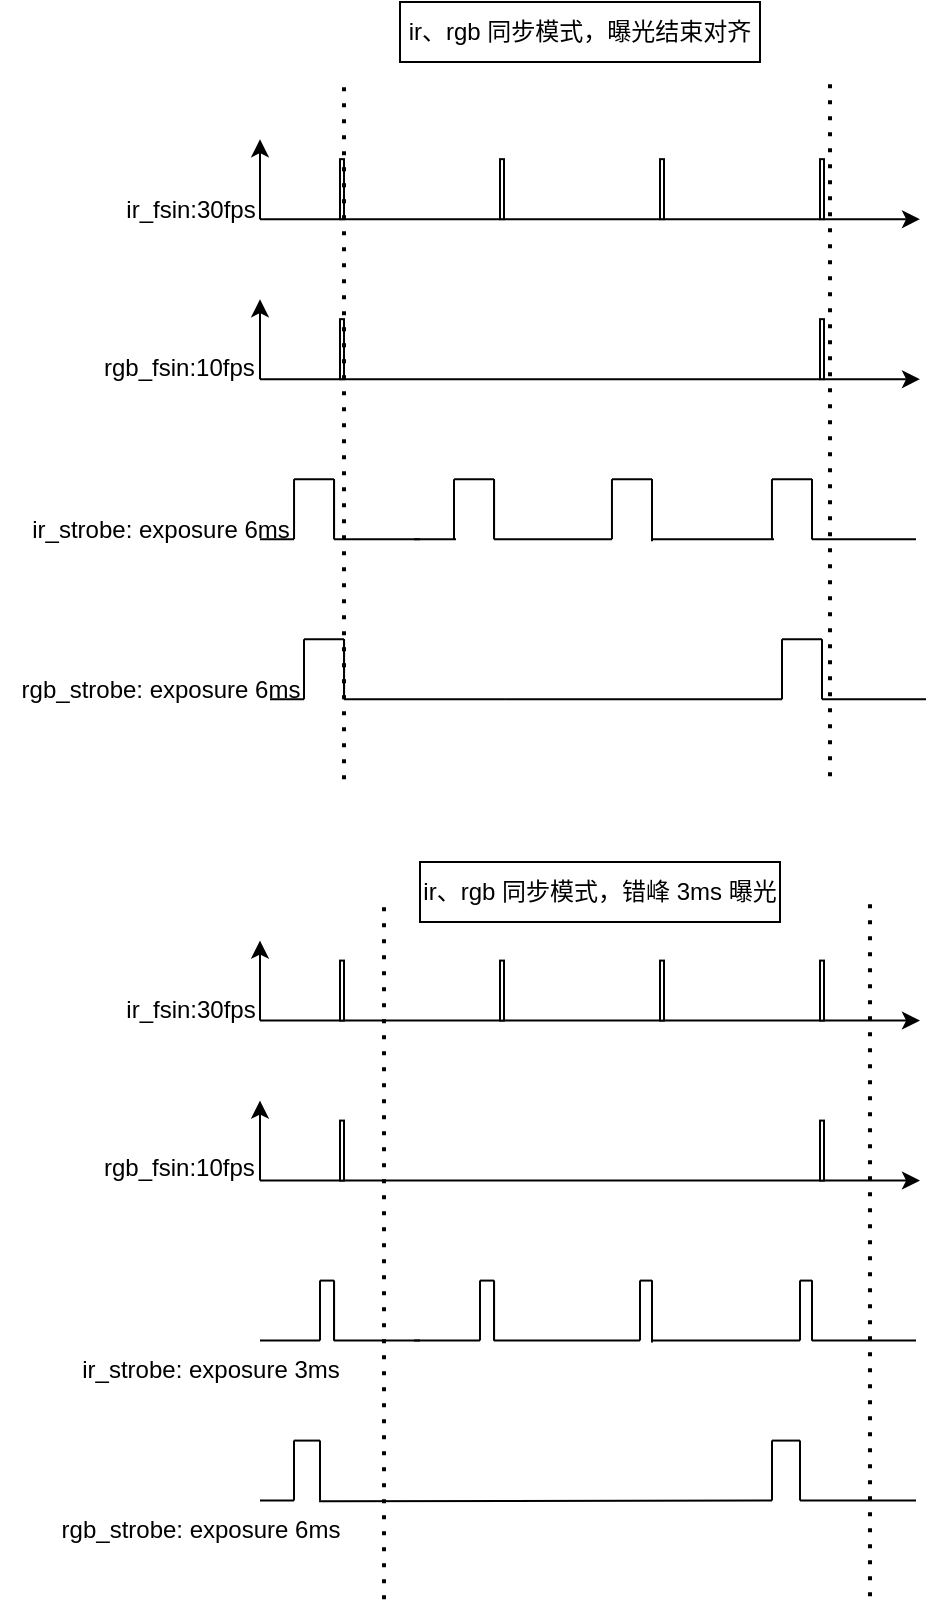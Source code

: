 <mxfile version="28.2.0">
  <diagram id="C5RBs43oDa-KdzZeNtuy" name="Page-1">
    <mxGraphModel dx="1371" dy="796" grid="1" gridSize="10" guides="1" tooltips="1" connect="1" arrows="1" fold="1" page="1" pageScale="1" pageWidth="393699999996" pageHeight="39370000000000000" math="0" shadow="0">
      <root>
        <mxCell id="WIyWlLk6GJQsqaUBKTNV-0" />
        <mxCell id="WIyWlLk6GJQsqaUBKTNV-1" parent="WIyWlLk6GJQsqaUBKTNV-0" />
        <mxCell id="ioiUGn3sO733AsgO1TPS-50" value="" style="endArrow=classic;html=1;rounded=0;" parent="WIyWlLk6GJQsqaUBKTNV-1" edge="1">
          <mxGeometry width="50" height="50" relative="1" as="geometry">
            <mxPoint x="160" y="519.296" as="sourcePoint" />
            <mxPoint x="490" y="519.296" as="targetPoint" />
          </mxGeometry>
        </mxCell>
        <mxCell id="ioiUGn3sO733AsgO1TPS-51" value="" style="html=1;points=[[0,0,0,0,5],[0,1,0,0,-5],[1,0,0,0,5],[1,1,0,0,-5]];perimeter=orthogonalPerimeter;outlineConnect=0;targetShapes=umlLifeline;portConstraint=eastwest;newEdgeStyle={&quot;curved&quot;:0,&quot;rounded&quot;:0};" parent="WIyWlLk6GJQsqaUBKTNV-1" vertex="1">
          <mxGeometry x="200" y="489.296" width="2" height="30" as="geometry" />
        </mxCell>
        <mxCell id="ioiUGn3sO733AsgO1TPS-52" value="" style="html=1;points=[[0,0,0,0,5],[0,1,0,0,-5],[1,0,0,0,5],[1,1,0,0,-5]];perimeter=orthogonalPerimeter;outlineConnect=0;targetShapes=umlLifeline;portConstraint=eastwest;newEdgeStyle={&quot;curved&quot;:0,&quot;rounded&quot;:0};" parent="WIyWlLk6GJQsqaUBKTNV-1" vertex="1">
          <mxGeometry x="440" y="489.296" width="2" height="30" as="geometry" />
        </mxCell>
        <mxCell id="ioiUGn3sO733AsgO1TPS-53" value="" style="endArrow=classic;html=1;rounded=0;" parent="WIyWlLk6GJQsqaUBKTNV-1" edge="1">
          <mxGeometry width="50" height="50" relative="1" as="geometry">
            <mxPoint x="160" y="599.296" as="sourcePoint" />
            <mxPoint x="490" y="599.296" as="targetPoint" />
          </mxGeometry>
        </mxCell>
        <mxCell id="ioiUGn3sO733AsgO1TPS-54" value="" style="html=1;points=[[0,0,0,0,5],[0,1,0,0,-5],[1,0,0,0,5],[1,1,0,0,-5]];perimeter=orthogonalPerimeter;outlineConnect=0;targetShapes=umlLifeline;portConstraint=eastwest;newEdgeStyle={&quot;curved&quot;:0,&quot;rounded&quot;:0};" parent="WIyWlLk6GJQsqaUBKTNV-1" vertex="1">
          <mxGeometry x="200" y="569.296" width="2" height="30" as="geometry" />
        </mxCell>
        <mxCell id="ioiUGn3sO733AsgO1TPS-55" value="" style="html=1;points=[[0,0,0,0,5],[0,1,0,0,-5],[1,0,0,0,5],[1,1,0,0,-5]];perimeter=orthogonalPerimeter;outlineConnect=0;targetShapes=umlLifeline;portConstraint=eastwest;newEdgeStyle={&quot;curved&quot;:0,&quot;rounded&quot;:0};" parent="WIyWlLk6GJQsqaUBKTNV-1" vertex="1">
          <mxGeometry x="440" y="569.296" width="2" height="30" as="geometry" />
        </mxCell>
        <mxCell id="ioiUGn3sO733AsgO1TPS-56" value="" style="endArrow=classic;html=1;rounded=0;" parent="WIyWlLk6GJQsqaUBKTNV-1" edge="1">
          <mxGeometry width="50" height="50" relative="1" as="geometry">
            <mxPoint x="160" y="519.296" as="sourcePoint" />
            <mxPoint x="160" y="479.296" as="targetPoint" />
          </mxGeometry>
        </mxCell>
        <mxCell id="ioiUGn3sO733AsgO1TPS-57" value="ir_fsin:30fps" style="text;html=1;align=center;verticalAlign=middle;resizable=0;points=[];autosize=1;strokeColor=none;fillColor=none;" parent="WIyWlLk6GJQsqaUBKTNV-1" vertex="1">
          <mxGeometry x="80" y="499.296" width="90" height="30" as="geometry" />
        </mxCell>
        <mxCell id="ioiUGn3sO733AsgO1TPS-58" value="" style="endArrow=classic;html=1;rounded=0;" parent="WIyWlLk6GJQsqaUBKTNV-1" edge="1">
          <mxGeometry width="50" height="50" relative="1" as="geometry">
            <mxPoint x="160" y="599.296" as="sourcePoint" />
            <mxPoint x="160" y="559.296" as="targetPoint" />
          </mxGeometry>
        </mxCell>
        <mxCell id="ioiUGn3sO733AsgO1TPS-59" value="ir_strobe: exposure 3ms" style="text;html=1;align=center;verticalAlign=middle;resizable=0;points=[];autosize=1;strokeColor=none;fillColor=none;container=0;" parent="WIyWlLk6GJQsqaUBKTNV-1" vertex="1">
          <mxGeometry x="60" y="679.296" width="150" height="30" as="geometry" />
        </mxCell>
        <mxCell id="ioiUGn3sO733AsgO1TPS-60" value="rgb_strobe: exposure 6ms" style="text;html=1;align=center;verticalAlign=middle;resizable=0;points=[];autosize=1;strokeColor=none;fillColor=none;container=0;" parent="WIyWlLk6GJQsqaUBKTNV-1" vertex="1">
          <mxGeometry x="50" y="759.296" width="160" height="30" as="geometry" />
        </mxCell>
        <mxCell id="ioiUGn3sO733AsgO1TPS-61" value="" style="endArrow=none;html=1;rounded=0;" parent="WIyWlLk6GJQsqaUBKTNV-1" edge="1">
          <mxGeometry width="50" height="50" relative="1" as="geometry">
            <mxPoint x="177" y="759.296" as="sourcePoint" />
            <mxPoint x="177" y="729.296" as="targetPoint" />
          </mxGeometry>
        </mxCell>
        <mxCell id="ioiUGn3sO733AsgO1TPS-62" value="" style="endArrow=none;html=1;rounded=0;exitX=0.714;exitY=1;exitDx=0;exitDy=0;exitPerimeter=0;" parent="WIyWlLk6GJQsqaUBKTNV-1" edge="1">
          <mxGeometry width="50" height="50" relative="1" as="geometry">
            <mxPoint x="177.02" y="729.296" as="sourcePoint" />
            <mxPoint x="190" y="729.293" as="targetPoint" />
          </mxGeometry>
        </mxCell>
        <mxCell id="ioiUGn3sO733AsgO1TPS-63" value="" style="endArrow=none;html=1;rounded=0;" parent="WIyWlLk6GJQsqaUBKTNV-1" edge="1">
          <mxGeometry width="50" height="50" relative="1" as="geometry">
            <mxPoint x="190" y="759.296" as="sourcePoint" />
            <mxPoint x="190" y="729.296" as="targetPoint" />
          </mxGeometry>
        </mxCell>
        <mxCell id="ioiUGn3sO733AsgO1TPS-64" value="" style="endArrow=none;html=1;rounded=0;exitX=0.872;exitY=0.01;exitDx=0;exitDy=0;exitPerimeter=0;" parent="WIyWlLk6GJQsqaUBKTNV-1" source="ioiUGn3sO733AsgO1TPS-60" edge="1">
          <mxGeometry width="50" height="50" relative="1" as="geometry">
            <mxPoint x="277.02" y="759.296" as="sourcePoint" />
            <mxPoint x="416" y="759.296" as="targetPoint" />
          </mxGeometry>
        </mxCell>
        <mxCell id="ioiUGn3sO733AsgO1TPS-65" value="" style="endArrow=none;html=1;rounded=0;" parent="WIyWlLk6GJQsqaUBKTNV-1" edge="1">
          <mxGeometry width="50" height="50" relative="1" as="geometry">
            <mxPoint x="197.02" y="679.296" as="sourcePoint" />
            <mxPoint x="197.02" y="649.296" as="targetPoint" />
          </mxGeometry>
        </mxCell>
        <mxCell id="ioiUGn3sO733AsgO1TPS-66" value="" style="endArrow=none;html=1;rounded=0;" parent="WIyWlLk6GJQsqaUBKTNV-1" edge="1">
          <mxGeometry width="50" height="50" relative="1" as="geometry">
            <mxPoint x="190" y="649.293" as="sourcePoint" />
            <mxPoint x="197.02" y="649.296" as="targetPoint" />
          </mxGeometry>
        </mxCell>
        <mxCell id="ioiUGn3sO733AsgO1TPS-67" value="" style="endArrow=none;html=1;rounded=0;" parent="WIyWlLk6GJQsqaUBKTNV-1" edge="1">
          <mxGeometry width="50" height="50" relative="1" as="geometry">
            <mxPoint x="197.02" y="679.296" as="sourcePoint" />
            <mxPoint x="197.02" y="649.296" as="targetPoint" />
          </mxGeometry>
        </mxCell>
        <mxCell id="ioiUGn3sO733AsgO1TPS-68" value="" style="endArrow=none;html=1;rounded=0;" parent="WIyWlLk6GJQsqaUBKTNV-1" edge="1">
          <mxGeometry width="50" height="50" relative="1" as="geometry">
            <mxPoint x="190" y="679.296" as="sourcePoint" />
            <mxPoint x="190" y="649.296" as="targetPoint" />
          </mxGeometry>
        </mxCell>
        <mxCell id="ioiUGn3sO733AsgO1TPS-69" value="" style="endArrow=none;html=1;rounded=0;" parent="WIyWlLk6GJQsqaUBKTNV-1" edge="1">
          <mxGeometry width="50" height="50" relative="1" as="geometry">
            <mxPoint x="197.02" y="679.296" as="sourcePoint" />
            <mxPoint x="240" y="679.296" as="targetPoint" />
          </mxGeometry>
        </mxCell>
        <mxCell id="ioiUGn3sO733AsgO1TPS-70" value="" style="endArrow=none;html=1;rounded=0;" parent="WIyWlLk6GJQsqaUBKTNV-1" edge="1">
          <mxGeometry width="50" height="50" relative="1" as="geometry">
            <mxPoint x="237.02" y="679.296" as="sourcePoint" />
            <mxPoint x="270" y="679.293" as="targetPoint" />
          </mxGeometry>
        </mxCell>
        <mxCell id="ioiUGn3sO733AsgO1TPS-71" value="" style="endArrow=none;html=1;rounded=0;" parent="WIyWlLk6GJQsqaUBKTNV-1" edge="1">
          <mxGeometry width="50" height="50" relative="1" as="geometry">
            <mxPoint x="277.02" y="679.296" as="sourcePoint" />
            <mxPoint x="277.02" y="649.296" as="targetPoint" />
          </mxGeometry>
        </mxCell>
        <mxCell id="ioiUGn3sO733AsgO1TPS-72" value="" style="endArrow=none;html=1;rounded=0;" parent="WIyWlLk6GJQsqaUBKTNV-1" edge="1">
          <mxGeometry width="50" height="50" relative="1" as="geometry">
            <mxPoint x="270" y="649.293" as="sourcePoint" />
            <mxPoint x="277.02" y="649.296" as="targetPoint" />
          </mxGeometry>
        </mxCell>
        <mxCell id="ioiUGn3sO733AsgO1TPS-73" value="" style="endArrow=none;html=1;rounded=0;" parent="WIyWlLk6GJQsqaUBKTNV-1" edge="1">
          <mxGeometry width="50" height="50" relative="1" as="geometry">
            <mxPoint x="277.02" y="679.296" as="sourcePoint" />
            <mxPoint x="277.02" y="649.296" as="targetPoint" />
          </mxGeometry>
        </mxCell>
        <mxCell id="ioiUGn3sO733AsgO1TPS-74" value="" style="endArrow=none;html=1;rounded=0;" parent="WIyWlLk6GJQsqaUBKTNV-1" edge="1">
          <mxGeometry width="50" height="50" relative="1" as="geometry">
            <mxPoint x="277.02" y="679.296" as="sourcePoint" />
            <mxPoint x="350" y="679.293" as="targetPoint" />
          </mxGeometry>
        </mxCell>
        <mxCell id="ioiUGn3sO733AsgO1TPS-75" value="" style="endArrow=none;html=1;rounded=0;exitX=0.812;exitY=-0.005;exitDx=0;exitDy=0;exitPerimeter=0;" parent="WIyWlLk6GJQsqaUBKTNV-1" edge="1">
          <mxGeometry width="50" height="50" relative="1" as="geometry">
            <mxPoint x="160" y="759.296" as="sourcePoint" />
            <mxPoint x="177" y="759.296" as="targetPoint" />
          </mxGeometry>
        </mxCell>
        <mxCell id="ioiUGn3sO733AsgO1TPS-76" value="" style="endArrow=none;html=1;rounded=0;exitX=0.812;exitY=-0.005;exitDx=0;exitDy=0;exitPerimeter=0;" parent="WIyWlLk6GJQsqaUBKTNV-1" edge="1">
          <mxGeometry width="50" height="50" relative="1" as="geometry">
            <mxPoint x="160" y="679.296" as="sourcePoint" />
            <mxPoint x="190" y="679.296" as="targetPoint" />
          </mxGeometry>
        </mxCell>
        <mxCell id="ioiUGn3sO733AsgO1TPS-77" value="&lt;span style=&quot;color: rgb(0, 0, 0); font-family: Helvetica; font-size: 12px; font-style: normal; font-variant-ligatures: normal; font-variant-caps: normal; font-weight: 400; letter-spacing: normal; orphans: 2; text-align: center; text-indent: 0px; text-transform: none; widows: 2; word-spacing: 0px; -webkit-text-stroke-width: 0px; white-space: nowrap; text-decoration-thickness: initial; text-decoration-style: initial; text-decoration-color: initial; float: none; display: inline !important;&quot;&gt;rgb_fsin:10fps&lt;/span&gt;" style="text;whiteSpace=wrap;html=1;" parent="WIyWlLk6GJQsqaUBKTNV-1" vertex="1">
          <mxGeometry x="80" y="579.296" width="70" height="40" as="geometry" />
        </mxCell>
        <mxCell id="ioiUGn3sO733AsgO1TPS-78" value="" style="endArrow=none;dashed=1;html=1;dashPattern=1 3;strokeWidth=2;rounded=0;" parent="WIyWlLk6GJQsqaUBKTNV-1" edge="1">
          <mxGeometry width="50" height="50" relative="1" as="geometry">
            <mxPoint x="222" y="808.586" as="sourcePoint" />
            <mxPoint x="222" y="461.42" as="targetPoint" />
          </mxGeometry>
        </mxCell>
        <mxCell id="ioiUGn3sO733AsgO1TPS-79" value="" style="endArrow=none;dashed=1;html=1;dashPattern=1 3;strokeWidth=2;rounded=0;" parent="WIyWlLk6GJQsqaUBKTNV-1" edge="1">
          <mxGeometry width="50" height="50" relative="1" as="geometry">
            <mxPoint x="465" y="807.169" as="sourcePoint" />
            <mxPoint x="465" y="460.003" as="targetPoint" />
          </mxGeometry>
        </mxCell>
        <mxCell id="ioiUGn3sO733AsgO1TPS-80" value="" style="html=1;points=[[0,0,0,0,5],[0,1,0,0,-5],[1,0,0,0,5],[1,1,0,0,-5]];perimeter=orthogonalPerimeter;outlineConnect=0;targetShapes=umlLifeline;portConstraint=eastwest;newEdgeStyle={&quot;curved&quot;:0,&quot;rounded&quot;:0};" parent="WIyWlLk6GJQsqaUBKTNV-1" vertex="1">
          <mxGeometry x="360" y="489.296" width="2" height="30" as="geometry" />
        </mxCell>
        <mxCell id="ioiUGn3sO733AsgO1TPS-81" value="" style="html=1;points=[[0,0,0,0,5],[0,1,0,0,-5],[1,0,0,0,5],[1,1,0,0,-5]];perimeter=orthogonalPerimeter;outlineConnect=0;targetShapes=umlLifeline;portConstraint=eastwest;newEdgeStyle={&quot;curved&quot;:0,&quot;rounded&quot;:0};" parent="WIyWlLk6GJQsqaUBKTNV-1" vertex="1">
          <mxGeometry x="280" y="489.296" width="2" height="30" as="geometry" />
        </mxCell>
        <mxCell id="ioiUGn3sO733AsgO1TPS-82" value="" style="endArrow=none;html=1;rounded=0;" parent="WIyWlLk6GJQsqaUBKTNV-1" edge="1">
          <mxGeometry width="50" height="50" relative="1" as="geometry">
            <mxPoint x="270" y="679.296" as="sourcePoint" />
            <mxPoint x="270" y="649.296" as="targetPoint" />
          </mxGeometry>
        </mxCell>
        <mxCell id="ioiUGn3sO733AsgO1TPS-83" value="" style="endArrow=none;html=1;rounded=0;" parent="WIyWlLk6GJQsqaUBKTNV-1" edge="1">
          <mxGeometry width="50" height="50" relative="1" as="geometry">
            <mxPoint x="350" y="649.293" as="sourcePoint" />
            <mxPoint x="356" y="649.296" as="targetPoint" />
          </mxGeometry>
        </mxCell>
        <mxCell id="ioiUGn3sO733AsgO1TPS-84" value="" style="endArrow=none;html=1;rounded=0;" parent="WIyWlLk6GJQsqaUBKTNV-1" edge="1">
          <mxGeometry width="50" height="50" relative="1" as="geometry">
            <mxPoint x="350" y="679.296" as="sourcePoint" />
            <mxPoint x="350" y="649.296" as="targetPoint" />
          </mxGeometry>
        </mxCell>
        <mxCell id="ioiUGn3sO733AsgO1TPS-85" value="" style="endArrow=none;html=1;rounded=0;" parent="WIyWlLk6GJQsqaUBKTNV-1" edge="1">
          <mxGeometry width="50" height="50" relative="1" as="geometry">
            <mxPoint x="356" y="679.296" as="sourcePoint" />
            <mxPoint x="356" y="649.296" as="targetPoint" />
          </mxGeometry>
        </mxCell>
        <mxCell id="ioiUGn3sO733AsgO1TPS-86" value="" style="endArrow=none;html=1;rounded=0;" parent="WIyWlLk6GJQsqaUBKTNV-1" edge="1">
          <mxGeometry width="50" height="50" relative="1" as="geometry">
            <mxPoint x="356" y="679.296" as="sourcePoint" />
            <mxPoint x="356" y="649.296" as="targetPoint" />
          </mxGeometry>
        </mxCell>
        <mxCell id="ioiUGn3sO733AsgO1TPS-87" value="" style="endArrow=none;html=1;rounded=0;" parent="WIyWlLk6GJQsqaUBKTNV-1" edge="1">
          <mxGeometry width="50" height="50" relative="1" as="geometry">
            <mxPoint x="356" y="680.296" as="sourcePoint" />
            <mxPoint x="356" y="650.296" as="targetPoint" />
          </mxGeometry>
        </mxCell>
        <mxCell id="ioiUGn3sO733AsgO1TPS-88" value="" style="endArrow=none;html=1;rounded=0;" parent="WIyWlLk6GJQsqaUBKTNV-1" edge="1">
          <mxGeometry width="50" height="50" relative="1" as="geometry">
            <mxPoint x="356" y="679.296" as="sourcePoint" />
            <mxPoint x="430" y="679.293" as="targetPoint" />
          </mxGeometry>
        </mxCell>
        <mxCell id="ioiUGn3sO733AsgO1TPS-89" value="" style="endArrow=none;html=1;rounded=0;" parent="WIyWlLk6GJQsqaUBKTNV-1" edge="1">
          <mxGeometry width="50" height="50" relative="1" as="geometry">
            <mxPoint x="436" y="679.296" as="sourcePoint" />
            <mxPoint x="436" y="649.296" as="targetPoint" />
          </mxGeometry>
        </mxCell>
        <mxCell id="ioiUGn3sO733AsgO1TPS-90" value="" style="endArrow=none;html=1;rounded=0;" parent="WIyWlLk6GJQsqaUBKTNV-1" edge="1">
          <mxGeometry width="50" height="50" relative="1" as="geometry">
            <mxPoint x="430" y="649.293" as="sourcePoint" />
            <mxPoint x="436" y="649.296" as="targetPoint" />
          </mxGeometry>
        </mxCell>
        <mxCell id="ioiUGn3sO733AsgO1TPS-91" value="" style="endArrow=none;html=1;rounded=0;" parent="WIyWlLk6GJQsqaUBKTNV-1" edge="1">
          <mxGeometry width="50" height="50" relative="1" as="geometry">
            <mxPoint x="436" y="679.296" as="sourcePoint" />
            <mxPoint x="436" y="649.296" as="targetPoint" />
          </mxGeometry>
        </mxCell>
        <mxCell id="ioiUGn3sO733AsgO1TPS-92" value="" style="endArrow=none;html=1;rounded=0;" parent="WIyWlLk6GJQsqaUBKTNV-1" edge="1">
          <mxGeometry width="50" height="50" relative="1" as="geometry">
            <mxPoint x="436" y="679.296" as="sourcePoint" />
            <mxPoint x="488" y="679.296" as="targetPoint" />
          </mxGeometry>
        </mxCell>
        <mxCell id="ioiUGn3sO733AsgO1TPS-93" value="" style="endArrow=none;html=1;rounded=0;" parent="WIyWlLk6GJQsqaUBKTNV-1" edge="1">
          <mxGeometry width="50" height="50" relative="1" as="geometry">
            <mxPoint x="430" y="679.296" as="sourcePoint" />
            <mxPoint x="430" y="649.296" as="targetPoint" />
          </mxGeometry>
        </mxCell>
        <mxCell id="ioiUGn3sO733AsgO1TPS-94" value="" style="endArrow=none;html=1;rounded=0;exitX=0.714;exitY=1;exitDx=0;exitDy=0;exitPerimeter=0;" parent="WIyWlLk6GJQsqaUBKTNV-1" edge="1">
          <mxGeometry width="50" height="50" relative="1" as="geometry">
            <mxPoint x="416" y="729.296" as="sourcePoint" />
            <mxPoint x="430" y="729.293" as="targetPoint" />
          </mxGeometry>
        </mxCell>
        <mxCell id="ioiUGn3sO733AsgO1TPS-95" value="" style="endArrow=none;html=1;rounded=0;" parent="WIyWlLk6GJQsqaUBKTNV-1" edge="1">
          <mxGeometry width="50" height="50" relative="1" as="geometry">
            <mxPoint x="430" y="759.296" as="sourcePoint" />
            <mxPoint x="430" y="729.296" as="targetPoint" />
          </mxGeometry>
        </mxCell>
        <mxCell id="ioiUGn3sO733AsgO1TPS-96" value="" style="endArrow=none;html=1;rounded=0;" parent="WIyWlLk6GJQsqaUBKTNV-1" edge="1">
          <mxGeometry width="50" height="50" relative="1" as="geometry">
            <mxPoint x="416" y="759.296" as="sourcePoint" />
            <mxPoint x="416" y="729.296" as="targetPoint" />
          </mxGeometry>
        </mxCell>
        <mxCell id="ioiUGn3sO733AsgO1TPS-97" value="" style="endArrow=none;html=1;rounded=0;" parent="WIyWlLk6GJQsqaUBKTNV-1" edge="1">
          <mxGeometry width="50" height="50" relative="1" as="geometry">
            <mxPoint x="430" y="759.293" as="sourcePoint" />
            <mxPoint x="488" y="759.296" as="targetPoint" />
          </mxGeometry>
        </mxCell>
        <mxCell id="ioiUGn3sO733AsgO1TPS-0" value="" style="endArrow=classic;html=1;rounded=0;" parent="WIyWlLk6GJQsqaUBKTNV-1" edge="1">
          <mxGeometry width="50" height="50" relative="1" as="geometry">
            <mxPoint x="160" y="118.583" as="sourcePoint" />
            <mxPoint x="490" y="118.583" as="targetPoint" />
          </mxGeometry>
        </mxCell>
        <mxCell id="ioiUGn3sO733AsgO1TPS-1" value="" style="html=1;points=[[0,0,0,0,5],[0,1,0,0,-5],[1,0,0,0,5],[1,1,0,0,-5]];perimeter=orthogonalPerimeter;outlineConnect=0;targetShapes=umlLifeline;portConstraint=eastwest;newEdgeStyle={&quot;curved&quot;:0,&quot;rounded&quot;:0};" parent="WIyWlLk6GJQsqaUBKTNV-1" vertex="1">
          <mxGeometry x="200" y="88.583" width="2" height="30" as="geometry" />
        </mxCell>
        <mxCell id="ioiUGn3sO733AsgO1TPS-2" value="" style="html=1;points=[[0,0,0,0,5],[0,1,0,0,-5],[1,0,0,0,5],[1,1,0,0,-5]];perimeter=orthogonalPerimeter;outlineConnect=0;targetShapes=umlLifeline;portConstraint=eastwest;newEdgeStyle={&quot;curved&quot;:0,&quot;rounded&quot;:0};" parent="WIyWlLk6GJQsqaUBKTNV-1" vertex="1">
          <mxGeometry x="440" y="88.583" width="2" height="30" as="geometry" />
        </mxCell>
        <mxCell id="ioiUGn3sO733AsgO1TPS-3" value="" style="endArrow=classic;html=1;rounded=0;" parent="WIyWlLk6GJQsqaUBKTNV-1" edge="1">
          <mxGeometry width="50" height="50" relative="1" as="geometry">
            <mxPoint x="160" y="198.583" as="sourcePoint" />
            <mxPoint x="490" y="198.583" as="targetPoint" />
          </mxGeometry>
        </mxCell>
        <mxCell id="ioiUGn3sO733AsgO1TPS-4" value="" style="html=1;points=[[0,0,0,0,5],[0,1,0,0,-5],[1,0,0,0,5],[1,1,0,0,-5]];perimeter=orthogonalPerimeter;outlineConnect=0;targetShapes=umlLifeline;portConstraint=eastwest;newEdgeStyle={&quot;curved&quot;:0,&quot;rounded&quot;:0};" parent="WIyWlLk6GJQsqaUBKTNV-1" vertex="1">
          <mxGeometry x="200" y="168.583" width="2" height="30" as="geometry" />
        </mxCell>
        <mxCell id="ioiUGn3sO733AsgO1TPS-5" value="" style="html=1;points=[[0,0,0,0,5],[0,1,0,0,-5],[1,0,0,0,5],[1,1,0,0,-5]];perimeter=orthogonalPerimeter;outlineConnect=0;targetShapes=umlLifeline;portConstraint=eastwest;newEdgeStyle={&quot;curved&quot;:0,&quot;rounded&quot;:0};" parent="WIyWlLk6GJQsqaUBKTNV-1" vertex="1">
          <mxGeometry x="440" y="168.583" width="2" height="30" as="geometry" />
        </mxCell>
        <mxCell id="ioiUGn3sO733AsgO1TPS-6" value="" style="endArrow=classic;html=1;rounded=0;" parent="WIyWlLk6GJQsqaUBKTNV-1" edge="1">
          <mxGeometry width="50" height="50" relative="1" as="geometry">
            <mxPoint x="160" y="118.583" as="sourcePoint" />
            <mxPoint x="160" y="78.583" as="targetPoint" />
          </mxGeometry>
        </mxCell>
        <mxCell id="ioiUGn3sO733AsgO1TPS-7" value="ir_fsin:30fps" style="text;html=1;align=center;verticalAlign=middle;resizable=0;points=[];autosize=1;strokeColor=none;fillColor=none;" parent="WIyWlLk6GJQsqaUBKTNV-1" vertex="1">
          <mxGeometry x="80" y="98.583" width="90" height="30" as="geometry" />
        </mxCell>
        <mxCell id="ioiUGn3sO733AsgO1TPS-8" value="" style="endArrow=classic;html=1;rounded=0;" parent="WIyWlLk6GJQsqaUBKTNV-1" edge="1">
          <mxGeometry width="50" height="50" relative="1" as="geometry">
            <mxPoint x="160" y="198.583" as="sourcePoint" />
            <mxPoint x="160" y="158.583" as="targetPoint" />
          </mxGeometry>
        </mxCell>
        <mxCell id="ioiUGn3sO733AsgO1TPS-9" value="ir_strobe: exposure 6ms" style="text;html=1;align=center;verticalAlign=middle;resizable=0;points=[];autosize=1;strokeColor=none;fillColor=none;container=0;" parent="WIyWlLk6GJQsqaUBKTNV-1" vertex="1">
          <mxGeometry x="35" y="258.583" width="150" height="30" as="geometry" />
        </mxCell>
        <mxCell id="ioiUGn3sO733AsgO1TPS-10" value="rgb_strobe: exposure 6ms" style="text;html=1;align=center;verticalAlign=middle;resizable=0;points=[];autosize=1;strokeColor=none;fillColor=none;container=0;" parent="WIyWlLk6GJQsqaUBKTNV-1" vertex="1">
          <mxGeometry x="30" y="338.583" width="160" height="30" as="geometry" />
        </mxCell>
        <mxCell id="ioiUGn3sO733AsgO1TPS-11" value="" style="endArrow=none;html=1;rounded=0;" parent="WIyWlLk6GJQsqaUBKTNV-1" edge="1">
          <mxGeometry width="50" height="50" relative="1" as="geometry">
            <mxPoint x="182" y="358.583" as="sourcePoint" />
            <mxPoint x="182" y="328.583" as="targetPoint" />
          </mxGeometry>
        </mxCell>
        <mxCell id="ioiUGn3sO733AsgO1TPS-12" value="" style="endArrow=none;html=1;rounded=0;" parent="WIyWlLk6GJQsqaUBKTNV-1" edge="1">
          <mxGeometry width="50" height="50" relative="1" as="geometry">
            <mxPoint x="202.02" y="358.583" as="sourcePoint" />
            <mxPoint x="202.02" y="328.583" as="targetPoint" />
          </mxGeometry>
        </mxCell>
        <mxCell id="ioiUGn3sO733AsgO1TPS-13" value="" style="endArrow=none;html=1;rounded=0;exitX=0.714;exitY=1;exitDx=0;exitDy=0;exitPerimeter=0;" parent="WIyWlLk6GJQsqaUBKTNV-1" edge="1">
          <mxGeometry width="50" height="50" relative="1" as="geometry">
            <mxPoint x="182.02" y="328.583" as="sourcePoint" />
            <mxPoint x="202.02" y="328.583" as="targetPoint" />
          </mxGeometry>
        </mxCell>
        <mxCell id="ioiUGn3sO733AsgO1TPS-14" value="" style="endArrow=none;html=1;rounded=0;" parent="WIyWlLk6GJQsqaUBKTNV-1" edge="1">
          <mxGeometry width="50" height="50" relative="1" as="geometry">
            <mxPoint x="202.02" y="358.583" as="sourcePoint" />
            <mxPoint x="202.02" y="328.583" as="targetPoint" />
          </mxGeometry>
        </mxCell>
        <mxCell id="ioiUGn3sO733AsgO1TPS-15" value="" style="endArrow=none;html=1;rounded=0;" parent="WIyWlLk6GJQsqaUBKTNV-1" edge="1">
          <mxGeometry width="50" height="50" relative="1" as="geometry">
            <mxPoint x="202.02" y="358.583" as="sourcePoint" />
            <mxPoint x="282" y="358.583" as="targetPoint" />
          </mxGeometry>
        </mxCell>
        <mxCell id="ioiUGn3sO733AsgO1TPS-16" value="" style="endArrow=none;html=1;rounded=0;" parent="WIyWlLk6GJQsqaUBKTNV-1" edge="1">
          <mxGeometry width="50" height="50" relative="1" as="geometry">
            <mxPoint x="282.02" y="358.583" as="sourcePoint" />
            <mxPoint x="421" y="358.583" as="targetPoint" />
          </mxGeometry>
        </mxCell>
        <mxCell id="ioiUGn3sO733AsgO1TPS-17" value="" style="endArrow=none;html=1;rounded=0;" parent="WIyWlLk6GJQsqaUBKTNV-1" edge="1">
          <mxGeometry width="50" height="50" relative="1" as="geometry">
            <mxPoint x="197.02" y="278.583" as="sourcePoint" />
            <mxPoint x="197.02" y="248.583" as="targetPoint" />
          </mxGeometry>
        </mxCell>
        <mxCell id="ioiUGn3sO733AsgO1TPS-18" value="" style="endArrow=none;html=1;rounded=0;exitX=0.714;exitY=1;exitDx=0;exitDy=0;exitPerimeter=0;" parent="WIyWlLk6GJQsqaUBKTNV-1" edge="1">
          <mxGeometry width="50" height="50" relative="1" as="geometry">
            <mxPoint x="177.02" y="248.583" as="sourcePoint" />
            <mxPoint x="197.02" y="248.583" as="targetPoint" />
          </mxGeometry>
        </mxCell>
        <mxCell id="ioiUGn3sO733AsgO1TPS-19" value="" style="endArrow=none;html=1;rounded=0;" parent="WIyWlLk6GJQsqaUBKTNV-1" edge="1">
          <mxGeometry width="50" height="50" relative="1" as="geometry">
            <mxPoint x="197.02" y="278.583" as="sourcePoint" />
            <mxPoint x="197.02" y="248.583" as="targetPoint" />
          </mxGeometry>
        </mxCell>
        <mxCell id="ioiUGn3sO733AsgO1TPS-20" value="" style="endArrow=none;html=1;rounded=0;" parent="WIyWlLk6GJQsqaUBKTNV-1" edge="1">
          <mxGeometry width="50" height="50" relative="1" as="geometry">
            <mxPoint x="177.02" y="278.583" as="sourcePoint" />
            <mxPoint x="177.02" y="248.583" as="targetPoint" />
          </mxGeometry>
        </mxCell>
        <mxCell id="ioiUGn3sO733AsgO1TPS-21" value="" style="endArrow=none;html=1;rounded=0;" parent="WIyWlLk6GJQsqaUBKTNV-1" edge="1">
          <mxGeometry width="50" height="50" relative="1" as="geometry">
            <mxPoint x="197.02" y="278.583" as="sourcePoint" />
            <mxPoint x="240" y="278.583" as="targetPoint" />
          </mxGeometry>
        </mxCell>
        <mxCell id="ioiUGn3sO733AsgO1TPS-22" value="" style="endArrow=none;html=1;rounded=0;" parent="WIyWlLk6GJQsqaUBKTNV-1" edge="1">
          <mxGeometry width="50" height="50" relative="1" as="geometry">
            <mxPoint x="237.02" y="278.583" as="sourcePoint" />
            <mxPoint x="258.02" y="278.583" as="targetPoint" />
          </mxGeometry>
        </mxCell>
        <mxCell id="ioiUGn3sO733AsgO1TPS-23" value="" style="endArrow=none;html=1;rounded=0;" parent="WIyWlLk6GJQsqaUBKTNV-1" edge="1">
          <mxGeometry width="50" height="50" relative="1" as="geometry">
            <mxPoint x="277.02" y="278.583" as="sourcePoint" />
            <mxPoint x="277.02" y="248.583" as="targetPoint" />
          </mxGeometry>
        </mxCell>
        <mxCell id="ioiUGn3sO733AsgO1TPS-24" value="" style="endArrow=none;html=1;rounded=0;exitX=0.714;exitY=1;exitDx=0;exitDy=0;exitPerimeter=0;" parent="WIyWlLk6GJQsqaUBKTNV-1" edge="1">
          <mxGeometry width="50" height="50" relative="1" as="geometry">
            <mxPoint x="257.02" y="248.583" as="sourcePoint" />
            <mxPoint x="277.02" y="248.583" as="targetPoint" />
          </mxGeometry>
        </mxCell>
        <mxCell id="ioiUGn3sO733AsgO1TPS-25" value="" style="endArrow=none;html=1;rounded=0;" parent="WIyWlLk6GJQsqaUBKTNV-1" edge="1">
          <mxGeometry width="50" height="50" relative="1" as="geometry">
            <mxPoint x="277.02" y="278.583" as="sourcePoint" />
            <mxPoint x="277.02" y="248.583" as="targetPoint" />
          </mxGeometry>
        </mxCell>
        <mxCell id="ioiUGn3sO733AsgO1TPS-26" value="" style="endArrow=none;html=1;rounded=0;" parent="WIyWlLk6GJQsqaUBKTNV-1" edge="1">
          <mxGeometry width="50" height="50" relative="1" as="geometry">
            <mxPoint x="277.02" y="278.583" as="sourcePoint" />
            <mxPoint x="336" y="278.583" as="targetPoint" />
          </mxGeometry>
        </mxCell>
        <mxCell id="ioiUGn3sO733AsgO1TPS-27" value="" style="endArrow=none;html=1;rounded=0;exitX=0.812;exitY=-0.005;exitDx=0;exitDy=0;exitPerimeter=0;" parent="WIyWlLk6GJQsqaUBKTNV-1" edge="1">
          <mxGeometry width="50" height="50" relative="1" as="geometry">
            <mxPoint x="165" y="358.583" as="sourcePoint" />
            <mxPoint x="182" y="358.583" as="targetPoint" />
          </mxGeometry>
        </mxCell>
        <mxCell id="ioiUGn3sO733AsgO1TPS-28" value="" style="endArrow=none;html=1;rounded=0;exitX=0.812;exitY=-0.005;exitDx=0;exitDy=0;exitPerimeter=0;" parent="WIyWlLk6GJQsqaUBKTNV-1" edge="1">
          <mxGeometry width="50" height="50" relative="1" as="geometry">
            <mxPoint x="160" y="278.583" as="sourcePoint" />
            <mxPoint x="177" y="278.583" as="targetPoint" />
          </mxGeometry>
        </mxCell>
        <mxCell id="ioiUGn3sO733AsgO1TPS-29" value="&lt;span style=&quot;color: rgb(0, 0, 0); font-family: Helvetica; font-size: 12px; font-style: normal; font-variant-ligatures: normal; font-variant-caps: normal; font-weight: 400; letter-spacing: normal; orphans: 2; text-align: center; text-indent: 0px; text-transform: none; widows: 2; word-spacing: 0px; -webkit-text-stroke-width: 0px; white-space: nowrap; text-decoration-thickness: initial; text-decoration-style: initial; text-decoration-color: initial; float: none; display: inline !important;&quot;&gt;rgb_fsin:10fps&lt;/span&gt;" style="text;whiteSpace=wrap;html=1;" parent="WIyWlLk6GJQsqaUBKTNV-1" vertex="1">
          <mxGeometry x="80" y="178.583" width="70" height="40" as="geometry" />
        </mxCell>
        <mxCell id="ioiUGn3sO733AsgO1TPS-30" value="" style="endArrow=none;dashed=1;html=1;dashPattern=1 3;strokeWidth=2;rounded=0;" parent="WIyWlLk6GJQsqaUBKTNV-1" edge="1">
          <mxGeometry width="50" height="50" relative="1" as="geometry">
            <mxPoint x="202" y="398.583" as="sourcePoint" />
            <mxPoint x="202" y="51.417" as="targetPoint" />
          </mxGeometry>
        </mxCell>
        <mxCell id="ioiUGn3sO733AsgO1TPS-31" value="" style="endArrow=none;dashed=1;html=1;dashPattern=1 3;strokeWidth=2;rounded=0;" parent="WIyWlLk6GJQsqaUBKTNV-1" edge="1">
          <mxGeometry width="50" height="50" relative="1" as="geometry">
            <mxPoint x="445" y="397.166" as="sourcePoint" />
            <mxPoint x="445" y="50" as="targetPoint" />
          </mxGeometry>
        </mxCell>
        <mxCell id="ioiUGn3sO733AsgO1TPS-32" value="" style="html=1;points=[[0,0,0,0,5],[0,1,0,0,-5],[1,0,0,0,5],[1,1,0,0,-5]];perimeter=orthogonalPerimeter;outlineConnect=0;targetShapes=umlLifeline;portConstraint=eastwest;newEdgeStyle={&quot;curved&quot;:0,&quot;rounded&quot;:0};" parent="WIyWlLk6GJQsqaUBKTNV-1" vertex="1">
          <mxGeometry x="360" y="88.583" width="2" height="30" as="geometry" />
        </mxCell>
        <mxCell id="ioiUGn3sO733AsgO1TPS-33" value="" style="html=1;points=[[0,0,0,0,5],[0,1,0,0,-5],[1,0,0,0,5],[1,1,0,0,-5]];perimeter=orthogonalPerimeter;outlineConnect=0;targetShapes=umlLifeline;portConstraint=eastwest;newEdgeStyle={&quot;curved&quot;:0,&quot;rounded&quot;:0};" parent="WIyWlLk6GJQsqaUBKTNV-1" vertex="1">
          <mxGeometry x="280" y="88.583" width="2" height="30" as="geometry" />
        </mxCell>
        <mxCell id="ioiUGn3sO733AsgO1TPS-34" value="" style="endArrow=none;html=1;rounded=0;" parent="WIyWlLk6GJQsqaUBKTNV-1" edge="1">
          <mxGeometry width="50" height="50" relative="1" as="geometry">
            <mxPoint x="257" y="278.583" as="sourcePoint" />
            <mxPoint x="257" y="248.583" as="targetPoint" />
          </mxGeometry>
        </mxCell>
        <mxCell id="ioiUGn3sO733AsgO1TPS-35" value="" style="endArrow=none;html=1;rounded=0;exitX=0.714;exitY=1;exitDx=0;exitDy=0;exitPerimeter=0;" parent="WIyWlLk6GJQsqaUBKTNV-1" edge="1">
          <mxGeometry width="50" height="50" relative="1" as="geometry">
            <mxPoint x="336" y="248.583" as="sourcePoint" />
            <mxPoint x="356" y="248.583" as="targetPoint" />
          </mxGeometry>
        </mxCell>
        <mxCell id="ioiUGn3sO733AsgO1TPS-36" value="" style="endArrow=none;html=1;rounded=0;" parent="WIyWlLk6GJQsqaUBKTNV-1" edge="1">
          <mxGeometry width="50" height="50" relative="1" as="geometry">
            <mxPoint x="335.98" y="278.583" as="sourcePoint" />
            <mxPoint x="335.98" y="248.583" as="targetPoint" />
          </mxGeometry>
        </mxCell>
        <mxCell id="ioiUGn3sO733AsgO1TPS-37" value="" style="endArrow=none;html=1;rounded=0;" parent="WIyWlLk6GJQsqaUBKTNV-1" edge="1">
          <mxGeometry width="50" height="50" relative="1" as="geometry">
            <mxPoint x="356" y="278.583" as="sourcePoint" />
            <mxPoint x="356" y="248.583" as="targetPoint" />
          </mxGeometry>
        </mxCell>
        <mxCell id="ioiUGn3sO733AsgO1TPS-38" value="" style="endArrow=none;html=1;rounded=0;" parent="WIyWlLk6GJQsqaUBKTNV-1" edge="1">
          <mxGeometry width="50" height="50" relative="1" as="geometry">
            <mxPoint x="356" y="278.583" as="sourcePoint" />
            <mxPoint x="356" y="248.583" as="targetPoint" />
          </mxGeometry>
        </mxCell>
        <mxCell id="ioiUGn3sO733AsgO1TPS-39" value="" style="endArrow=none;html=1;rounded=0;" parent="WIyWlLk6GJQsqaUBKTNV-1" edge="1">
          <mxGeometry width="50" height="50" relative="1" as="geometry">
            <mxPoint x="356" y="279.583" as="sourcePoint" />
            <mxPoint x="356" y="249.583" as="targetPoint" />
          </mxGeometry>
        </mxCell>
        <mxCell id="ioiUGn3sO733AsgO1TPS-40" value="" style="endArrow=none;html=1;rounded=0;" parent="WIyWlLk6GJQsqaUBKTNV-1" edge="1">
          <mxGeometry width="50" height="50" relative="1" as="geometry">
            <mxPoint x="356" y="278.583" as="sourcePoint" />
            <mxPoint x="417" y="278.583" as="targetPoint" />
          </mxGeometry>
        </mxCell>
        <mxCell id="ioiUGn3sO733AsgO1TPS-41" value="" style="endArrow=none;html=1;rounded=0;" parent="WIyWlLk6GJQsqaUBKTNV-1" edge="1">
          <mxGeometry width="50" height="50" relative="1" as="geometry">
            <mxPoint x="436" y="278.583" as="sourcePoint" />
            <mxPoint x="436" y="248.583" as="targetPoint" />
          </mxGeometry>
        </mxCell>
        <mxCell id="ioiUGn3sO733AsgO1TPS-42" value="" style="endArrow=none;html=1;rounded=0;exitX=0.714;exitY=1;exitDx=0;exitDy=0;exitPerimeter=0;" parent="WIyWlLk6GJQsqaUBKTNV-1" edge="1">
          <mxGeometry width="50" height="50" relative="1" as="geometry">
            <mxPoint x="416" y="248.583" as="sourcePoint" />
            <mxPoint x="436" y="248.583" as="targetPoint" />
          </mxGeometry>
        </mxCell>
        <mxCell id="ioiUGn3sO733AsgO1TPS-43" value="" style="endArrow=none;html=1;rounded=0;" parent="WIyWlLk6GJQsqaUBKTNV-1" edge="1">
          <mxGeometry width="50" height="50" relative="1" as="geometry">
            <mxPoint x="436" y="278.583" as="sourcePoint" />
            <mxPoint x="436" y="248.583" as="targetPoint" />
          </mxGeometry>
        </mxCell>
        <mxCell id="ioiUGn3sO733AsgO1TPS-44" value="" style="endArrow=none;html=1;rounded=0;" parent="WIyWlLk6GJQsqaUBKTNV-1" edge="1">
          <mxGeometry width="50" height="50" relative="1" as="geometry">
            <mxPoint x="436" y="278.583" as="sourcePoint" />
            <mxPoint x="488" y="278.583" as="targetPoint" />
          </mxGeometry>
        </mxCell>
        <mxCell id="ioiUGn3sO733AsgO1TPS-45" value="" style="endArrow=none;html=1;rounded=0;" parent="WIyWlLk6GJQsqaUBKTNV-1" edge="1">
          <mxGeometry width="50" height="50" relative="1" as="geometry">
            <mxPoint x="415.98" y="278.583" as="sourcePoint" />
            <mxPoint x="415.98" y="248.583" as="targetPoint" />
          </mxGeometry>
        </mxCell>
        <mxCell id="ioiUGn3sO733AsgO1TPS-46" value="" style="endArrow=none;html=1;rounded=0;exitX=0.714;exitY=1;exitDx=0;exitDy=0;exitPerimeter=0;" parent="WIyWlLk6GJQsqaUBKTNV-1" edge="1">
          <mxGeometry width="50" height="50" relative="1" as="geometry">
            <mxPoint x="421" y="328.583" as="sourcePoint" />
            <mxPoint x="441" y="328.583" as="targetPoint" />
          </mxGeometry>
        </mxCell>
        <mxCell id="ioiUGn3sO733AsgO1TPS-47" value="" style="endArrow=none;html=1;rounded=0;" parent="WIyWlLk6GJQsqaUBKTNV-1" edge="1">
          <mxGeometry width="50" height="50" relative="1" as="geometry">
            <mxPoint x="441" y="358.583" as="sourcePoint" />
            <mxPoint x="441" y="328.583" as="targetPoint" />
          </mxGeometry>
        </mxCell>
        <mxCell id="ioiUGn3sO733AsgO1TPS-48" value="" style="endArrow=none;html=1;rounded=0;" parent="WIyWlLk6GJQsqaUBKTNV-1" edge="1">
          <mxGeometry width="50" height="50" relative="1" as="geometry">
            <mxPoint x="421" y="358.583" as="sourcePoint" />
            <mxPoint x="421" y="328.583" as="targetPoint" />
          </mxGeometry>
        </mxCell>
        <mxCell id="ioiUGn3sO733AsgO1TPS-49" value="" style="endArrow=none;html=1;rounded=0;" parent="WIyWlLk6GJQsqaUBKTNV-1" edge="1">
          <mxGeometry width="50" height="50" relative="1" as="geometry">
            <mxPoint x="441" y="358.583" as="sourcePoint" />
            <mxPoint x="493" y="358.583" as="targetPoint" />
          </mxGeometry>
        </mxCell>
        <mxCell id="ioiUGn3sO733AsgO1TPS-101" value="ir、rgb 同步模式，曝光结束对齐" style="whiteSpace=wrap;html=1;" parent="WIyWlLk6GJQsqaUBKTNV-1" vertex="1">
          <mxGeometry x="230" y="10" width="180" height="30" as="geometry" />
        </mxCell>
        <mxCell id="ioiUGn3sO733AsgO1TPS-102" value="ir、rgb 同步模式，错峰 3ms 曝光" style="whiteSpace=wrap;html=1;" parent="WIyWlLk6GJQsqaUBKTNV-1" vertex="1">
          <mxGeometry x="240" y="440" width="180" height="30" as="geometry" />
        </mxCell>
      </root>
    </mxGraphModel>
  </diagram>
</mxfile>
